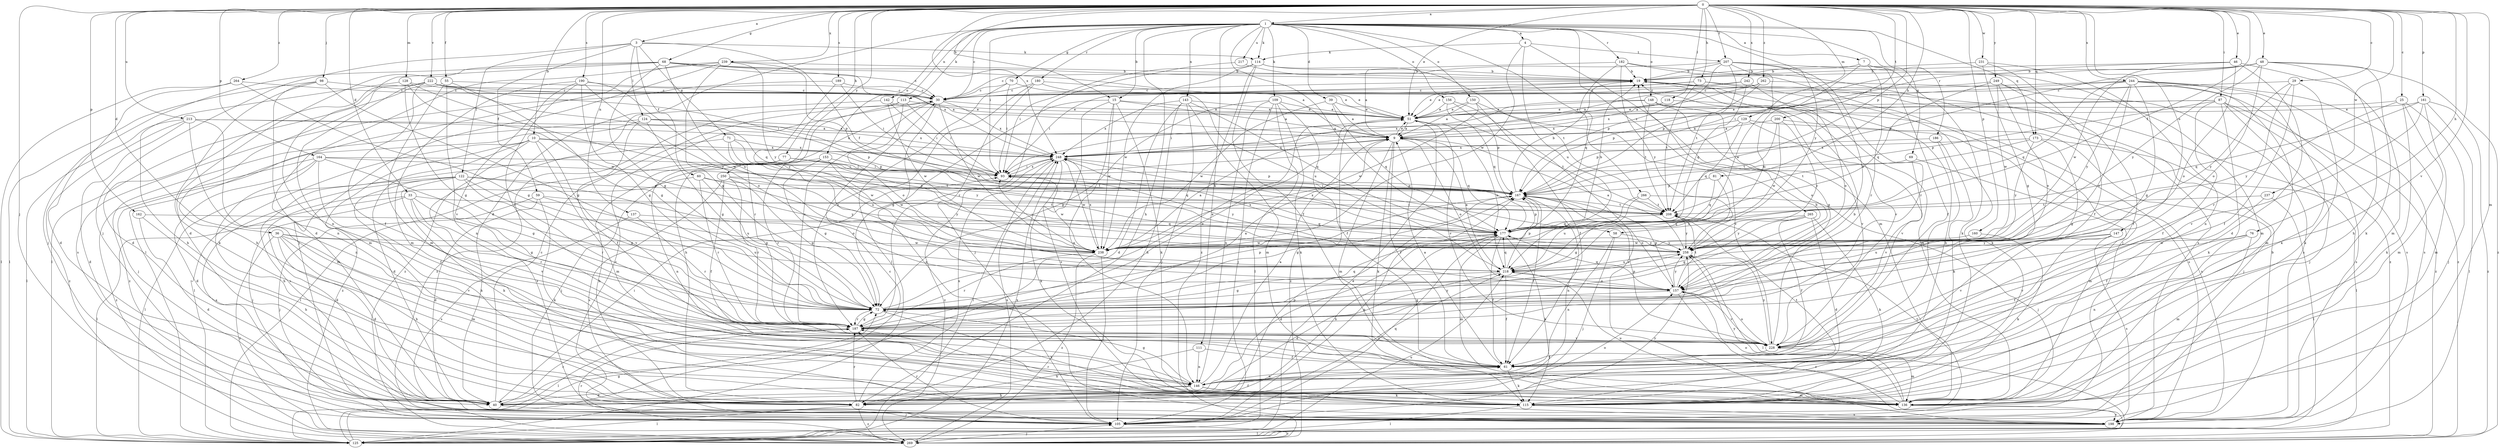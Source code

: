 strict digraph  {
0;
1;
3;
4;
7;
9;
10;
15;
19;
25;
29;
30;
33;
36;
39;
40;
46;
48;
51;
55;
58;
59;
60;
61;
68;
69;
70;
71;
72;
73;
76;
77;
81;
82;
87;
93;
98;
105;
109;
111;
113;
114;
115;
118;
122;
124;
125;
128;
129;
136;
137;
142;
143;
146;
147;
148;
150;
153;
156;
157;
160;
161;
162;
164;
167;
173;
177;
180;
182;
186;
187;
189;
190;
198;
200;
207;
208;
213;
217;
218;
222;
228;
231;
237;
238;
239;
242;
244;
248;
249;
250;
258;
262;
264;
265;
266;
269;
0 -> 1  [label=a];
0 -> 3  [label=a];
0 -> 10  [label=b];
0 -> 15  [label=b];
0 -> 25  [label=c];
0 -> 29  [label=c];
0 -> 33  [label=d];
0 -> 36  [label=d];
0 -> 46  [label=e];
0 -> 48  [label=e];
0 -> 51  [label=e];
0 -> 55  [label=f];
0 -> 58  [label=f];
0 -> 68  [label=g];
0 -> 73  [label=h];
0 -> 76  [label=h];
0 -> 77  [label=h];
0 -> 81  [label=h];
0 -> 87  [label=i];
0 -> 98  [label=j];
0 -> 105  [label=j];
0 -> 118  [label=l];
0 -> 128  [label=m];
0 -> 129  [label=m];
0 -> 136  [label=m];
0 -> 137  [label=n];
0 -> 147  [label=o];
0 -> 160  [label=p];
0 -> 161  [label=p];
0 -> 162  [label=p];
0 -> 164  [label=p];
0 -> 167  [label=p];
0 -> 173  [label=q];
0 -> 189  [label=s];
0 -> 190  [label=s];
0 -> 200  [label=t];
0 -> 207  [label=t];
0 -> 213  [label=u];
0 -> 222  [label=v];
0 -> 228  [label=v];
0 -> 231  [label=w];
0 -> 237  [label=w];
0 -> 239  [label=x];
0 -> 242  [label=x];
0 -> 244  [label=x];
0 -> 248  [label=x];
0 -> 249  [label=y];
0 -> 250  [label=y];
0 -> 262  [label=z];
0 -> 264  [label=z];
1 -> 4  [label=a];
1 -> 7  [label=a];
1 -> 15  [label=b];
1 -> 30  [label=c];
1 -> 39  [label=d];
1 -> 40  [label=d];
1 -> 69  [label=g];
1 -> 70  [label=g];
1 -> 82  [label=h];
1 -> 93  [label=i];
1 -> 109  [label=k];
1 -> 111  [label=k];
1 -> 113  [label=k];
1 -> 114  [label=k];
1 -> 142  [label=n];
1 -> 143  [label=n];
1 -> 148  [label=o];
1 -> 150  [label=o];
1 -> 153  [label=o];
1 -> 156  [label=o];
1 -> 173  [label=q];
1 -> 177  [label=q];
1 -> 180  [label=r];
1 -> 182  [label=r];
1 -> 186  [label=r];
1 -> 217  [label=u];
1 -> 258  [label=y];
1 -> 265  [label=z];
1 -> 266  [label=z];
3 -> 58  [label=f];
3 -> 59  [label=f];
3 -> 60  [label=f];
3 -> 71  [label=g];
3 -> 105  [label=j];
3 -> 114  [label=k];
3 -> 122  [label=l];
3 -> 124  [label=l];
4 -> 114  [label=k];
4 -> 136  [label=m];
4 -> 207  [label=t];
4 -> 218  [label=u];
4 -> 238  [label=w];
7 -> 19  [label=b];
7 -> 61  [label=f];
7 -> 115  [label=k];
7 -> 187  [label=r];
7 -> 218  [label=u];
9 -> 51  [label=e];
9 -> 61  [label=f];
9 -> 115  [label=k];
9 -> 136  [label=m];
9 -> 157  [label=o];
9 -> 177  [label=q];
9 -> 248  [label=x];
10 -> 40  [label=d];
10 -> 125  [label=l];
10 -> 136  [label=m];
10 -> 167  [label=p];
10 -> 198  [label=s];
10 -> 228  [label=v];
10 -> 248  [label=x];
10 -> 269  [label=z];
15 -> 9  [label=a];
15 -> 51  [label=e];
15 -> 72  [label=g];
15 -> 115  [label=k];
15 -> 146  [label=n];
15 -> 198  [label=s];
15 -> 238  [label=w];
19 -> 30  [label=c];
19 -> 51  [label=e];
19 -> 93  [label=i];
19 -> 136  [label=m];
19 -> 228  [label=v];
25 -> 51  [label=e];
25 -> 105  [label=j];
25 -> 115  [label=k];
25 -> 136  [label=m];
25 -> 258  [label=y];
29 -> 30  [label=c];
29 -> 61  [label=f];
29 -> 115  [label=k];
29 -> 187  [label=r];
29 -> 258  [label=y];
30 -> 51  [label=e];
30 -> 82  [label=h];
30 -> 187  [label=r];
30 -> 198  [label=s];
30 -> 238  [label=w];
30 -> 248  [label=x];
33 -> 40  [label=d];
33 -> 72  [label=g];
33 -> 125  [label=l];
33 -> 187  [label=r];
33 -> 208  [label=t];
33 -> 228  [label=v];
36 -> 40  [label=d];
36 -> 82  [label=h];
36 -> 136  [label=m];
36 -> 218  [label=u];
36 -> 228  [label=v];
36 -> 238  [label=w];
36 -> 269  [label=z];
39 -> 9  [label=a];
39 -> 51  [label=e];
39 -> 177  [label=q];
39 -> 238  [label=w];
40 -> 30  [label=c];
40 -> 61  [label=f];
40 -> 93  [label=i];
40 -> 105  [label=j];
40 -> 157  [label=o];
40 -> 187  [label=r];
46 -> 19  [label=b];
46 -> 40  [label=d];
46 -> 136  [label=m];
46 -> 157  [label=o];
46 -> 167  [label=p];
46 -> 238  [label=w];
48 -> 19  [label=b];
48 -> 82  [label=h];
48 -> 93  [label=i];
48 -> 115  [label=k];
48 -> 157  [label=o];
48 -> 167  [label=p];
48 -> 258  [label=y];
48 -> 269  [label=z];
51 -> 9  [label=a];
51 -> 208  [label=t];
51 -> 218  [label=u];
51 -> 228  [label=v];
51 -> 269  [label=z];
55 -> 30  [label=c];
55 -> 72  [label=g];
55 -> 125  [label=l];
55 -> 136  [label=m];
55 -> 146  [label=n];
58 -> 105  [label=j];
58 -> 146  [label=n];
58 -> 258  [label=y];
59 -> 40  [label=d];
59 -> 105  [label=j];
59 -> 115  [label=k];
59 -> 208  [label=t];
59 -> 218  [label=u];
60 -> 72  [label=g];
60 -> 105  [label=j];
60 -> 167  [label=p];
60 -> 187  [label=r];
60 -> 258  [label=y];
61 -> 9  [label=a];
61 -> 115  [label=k];
61 -> 146  [label=n];
68 -> 9  [label=a];
68 -> 19  [label=b];
68 -> 30  [label=c];
68 -> 40  [label=d];
68 -> 72  [label=g];
68 -> 105  [label=j];
68 -> 146  [label=n];
68 -> 218  [label=u];
68 -> 248  [label=x];
69 -> 93  [label=i];
69 -> 136  [label=m];
69 -> 228  [label=v];
70 -> 30  [label=c];
70 -> 51  [label=e];
70 -> 93  [label=i];
70 -> 125  [label=l];
71 -> 198  [label=s];
71 -> 218  [label=u];
71 -> 238  [label=w];
71 -> 248  [label=x];
71 -> 258  [label=y];
72 -> 51  [label=e];
72 -> 115  [label=k];
72 -> 167  [label=p];
72 -> 177  [label=q];
72 -> 187  [label=r];
73 -> 30  [label=c];
73 -> 51  [label=e];
73 -> 115  [label=k];
73 -> 208  [label=t];
73 -> 269  [label=z];
76 -> 136  [label=m];
76 -> 146  [label=n];
76 -> 228  [label=v];
76 -> 238  [label=w];
77 -> 82  [label=h];
77 -> 93  [label=i];
77 -> 125  [label=l];
77 -> 146  [label=n];
77 -> 177  [label=q];
77 -> 208  [label=t];
81 -> 167  [label=p];
81 -> 177  [label=q];
81 -> 218  [label=u];
82 -> 125  [label=l];
82 -> 167  [label=p];
82 -> 187  [label=r];
82 -> 218  [label=u];
82 -> 248  [label=x];
82 -> 269  [label=z];
87 -> 51  [label=e];
87 -> 61  [label=f];
87 -> 105  [label=j];
87 -> 115  [label=k];
87 -> 167  [label=p];
87 -> 198  [label=s];
87 -> 248  [label=x];
87 -> 269  [label=z];
93 -> 167  [label=p];
93 -> 238  [label=w];
93 -> 248  [label=x];
93 -> 258  [label=y];
98 -> 30  [label=c];
98 -> 72  [label=g];
98 -> 115  [label=k];
98 -> 125  [label=l];
98 -> 146  [label=n];
105 -> 30  [label=c];
105 -> 167  [label=p];
105 -> 177  [label=q];
105 -> 187  [label=r];
105 -> 208  [label=t];
105 -> 258  [label=y];
105 -> 269  [label=z];
109 -> 51  [label=e];
109 -> 61  [label=f];
109 -> 72  [label=g];
109 -> 105  [label=j];
109 -> 115  [label=k];
109 -> 125  [label=l];
109 -> 146  [label=n];
111 -> 61  [label=f];
111 -> 82  [label=h];
111 -> 146  [label=n];
113 -> 51  [label=e];
113 -> 93  [label=i];
113 -> 157  [label=o];
113 -> 187  [label=r];
113 -> 269  [label=z];
114 -> 19  [label=b];
114 -> 61  [label=f];
114 -> 93  [label=i];
114 -> 208  [label=t];
114 -> 238  [label=w];
114 -> 269  [label=z];
115 -> 19  [label=b];
115 -> 125  [label=l];
115 -> 187  [label=r];
115 -> 198  [label=s];
118 -> 51  [label=e];
118 -> 198  [label=s];
118 -> 248  [label=x];
122 -> 72  [label=g];
122 -> 82  [label=h];
122 -> 115  [label=k];
122 -> 125  [label=l];
122 -> 157  [label=o];
122 -> 167  [label=p];
122 -> 187  [label=r];
122 -> 198  [label=s];
124 -> 9  [label=a];
124 -> 61  [label=f];
124 -> 72  [label=g];
124 -> 105  [label=j];
124 -> 167  [label=p];
124 -> 248  [label=x];
124 -> 269  [label=z];
125 -> 30  [label=c];
125 -> 51  [label=e];
125 -> 72  [label=g];
125 -> 218  [label=u];
125 -> 248  [label=x];
128 -> 30  [label=c];
128 -> 72  [label=g];
128 -> 82  [label=h];
128 -> 238  [label=w];
128 -> 258  [label=y];
129 -> 9  [label=a];
129 -> 167  [label=p];
129 -> 177  [label=q];
129 -> 198  [label=s];
129 -> 228  [label=v];
136 -> 157  [label=o];
136 -> 198  [label=s];
136 -> 218  [label=u];
136 -> 258  [label=y];
137 -> 177  [label=q];
137 -> 187  [label=r];
137 -> 198  [label=s];
142 -> 51  [label=e];
142 -> 93  [label=i];
142 -> 238  [label=w];
142 -> 269  [label=z];
143 -> 40  [label=d];
143 -> 51  [label=e];
143 -> 82  [label=h];
143 -> 105  [label=j];
143 -> 136  [label=m];
143 -> 177  [label=q];
143 -> 248  [label=x];
146 -> 9  [label=a];
146 -> 40  [label=d];
146 -> 72  [label=g];
146 -> 82  [label=h];
146 -> 115  [label=k];
146 -> 136  [label=m];
146 -> 208  [label=t];
147 -> 61  [label=f];
147 -> 198  [label=s];
147 -> 218  [label=u];
147 -> 228  [label=v];
147 -> 258  [label=y];
148 -> 51  [label=e];
148 -> 72  [label=g];
148 -> 93  [label=i];
148 -> 157  [label=o];
148 -> 208  [label=t];
148 -> 228  [label=v];
150 -> 9  [label=a];
150 -> 51  [label=e];
150 -> 61  [label=f];
150 -> 228  [label=v];
150 -> 238  [label=w];
153 -> 72  [label=g];
153 -> 93  [label=i];
153 -> 105  [label=j];
153 -> 187  [label=r];
153 -> 238  [label=w];
156 -> 51  [label=e];
156 -> 167  [label=p];
156 -> 177  [label=q];
156 -> 198  [label=s];
157 -> 72  [label=g];
157 -> 167  [label=p];
157 -> 177  [label=q];
157 -> 208  [label=t];
157 -> 228  [label=v];
157 -> 258  [label=y];
157 -> 269  [label=z];
160 -> 115  [label=k];
160 -> 238  [label=w];
161 -> 51  [label=e];
161 -> 125  [label=l];
161 -> 136  [label=m];
161 -> 177  [label=q];
161 -> 228  [label=v];
161 -> 269  [label=z];
162 -> 40  [label=d];
162 -> 82  [label=h];
162 -> 177  [label=q];
164 -> 40  [label=d];
164 -> 61  [label=f];
164 -> 72  [label=g];
164 -> 82  [label=h];
164 -> 93  [label=i];
164 -> 208  [label=t];
164 -> 269  [label=z];
167 -> 19  [label=b];
167 -> 61  [label=f];
167 -> 72  [label=g];
167 -> 93  [label=i];
167 -> 146  [label=n];
167 -> 157  [label=o];
167 -> 208  [label=t];
173 -> 72  [label=g];
173 -> 125  [label=l];
173 -> 208  [label=t];
173 -> 248  [label=x];
173 -> 258  [label=y];
177 -> 19  [label=b];
177 -> 40  [label=d];
177 -> 61  [label=f];
177 -> 82  [label=h];
177 -> 115  [label=k];
177 -> 136  [label=m];
177 -> 167  [label=p];
177 -> 238  [label=w];
177 -> 248  [label=x];
177 -> 258  [label=y];
180 -> 30  [label=c];
180 -> 51  [label=e];
180 -> 105  [label=j];
180 -> 187  [label=r];
180 -> 218  [label=u];
182 -> 9  [label=a];
182 -> 19  [label=b];
182 -> 105  [label=j];
182 -> 177  [label=q];
182 -> 198  [label=s];
182 -> 258  [label=y];
186 -> 115  [label=k];
186 -> 228  [label=v];
186 -> 248  [label=x];
187 -> 9  [label=a];
187 -> 19  [label=b];
187 -> 51  [label=e];
187 -> 72  [label=g];
187 -> 125  [label=l];
187 -> 228  [label=v];
187 -> 258  [label=y];
189 -> 30  [label=c];
189 -> 93  [label=i];
189 -> 198  [label=s];
189 -> 258  [label=y];
190 -> 30  [label=c];
190 -> 72  [label=g];
190 -> 136  [label=m];
190 -> 157  [label=o];
190 -> 187  [label=r];
190 -> 228  [label=v];
190 -> 238  [label=w];
198 -> 19  [label=b];
198 -> 125  [label=l];
200 -> 9  [label=a];
200 -> 105  [label=j];
200 -> 208  [label=t];
200 -> 238  [label=w];
200 -> 258  [label=y];
207 -> 19  [label=b];
207 -> 30  [label=c];
207 -> 136  [label=m];
207 -> 167  [label=p];
207 -> 187  [label=r];
207 -> 208  [label=t];
207 -> 218  [label=u];
207 -> 238  [label=w];
208 -> 177  [label=q];
208 -> 258  [label=y];
213 -> 9  [label=a];
213 -> 40  [label=d];
213 -> 125  [label=l];
213 -> 136  [label=m];
213 -> 146  [label=n];
213 -> 248  [label=x];
213 -> 269  [label=z];
217 -> 19  [label=b];
217 -> 187  [label=r];
218 -> 9  [label=a];
218 -> 40  [label=d];
218 -> 61  [label=f];
218 -> 72  [label=g];
218 -> 157  [label=o];
218 -> 167  [label=p];
218 -> 177  [label=q];
222 -> 9  [label=a];
222 -> 30  [label=c];
222 -> 40  [label=d];
222 -> 61  [label=f];
222 -> 82  [label=h];
222 -> 93  [label=i];
222 -> 136  [label=m];
222 -> 177  [label=q];
228 -> 19  [label=b];
228 -> 61  [label=f];
228 -> 136  [label=m];
228 -> 157  [label=o];
228 -> 167  [label=p];
228 -> 258  [label=y];
231 -> 19  [label=b];
231 -> 61  [label=f];
231 -> 72  [label=g];
231 -> 146  [label=n];
237 -> 61  [label=f];
237 -> 125  [label=l];
237 -> 208  [label=t];
238 -> 9  [label=a];
238 -> 93  [label=i];
238 -> 105  [label=j];
238 -> 187  [label=r];
238 -> 248  [label=x];
238 -> 269  [label=z];
239 -> 19  [label=b];
239 -> 40  [label=d];
239 -> 72  [label=g];
239 -> 105  [label=j];
239 -> 125  [label=l];
239 -> 167  [label=p];
239 -> 258  [label=y];
242 -> 9  [label=a];
242 -> 30  [label=c];
242 -> 157  [label=o];
242 -> 177  [label=q];
244 -> 30  [label=c];
244 -> 72  [label=g];
244 -> 115  [label=k];
244 -> 136  [label=m];
244 -> 157  [label=o];
244 -> 177  [label=q];
244 -> 198  [label=s];
244 -> 248  [label=x];
244 -> 258  [label=y];
244 -> 269  [label=z];
248 -> 93  [label=i];
248 -> 115  [label=k];
248 -> 125  [label=l];
248 -> 167  [label=p];
248 -> 238  [label=w];
248 -> 269  [label=z];
249 -> 30  [label=c];
249 -> 61  [label=f];
249 -> 157  [label=o];
249 -> 177  [label=q];
249 -> 198  [label=s];
249 -> 238  [label=w];
250 -> 61  [label=f];
250 -> 72  [label=g];
250 -> 167  [label=p];
250 -> 187  [label=r];
250 -> 198  [label=s];
250 -> 258  [label=y];
258 -> 9  [label=a];
258 -> 125  [label=l];
258 -> 218  [label=u];
258 -> 248  [label=x];
262 -> 9  [label=a];
262 -> 30  [label=c];
262 -> 167  [label=p];
262 -> 198  [label=s];
264 -> 30  [label=c];
264 -> 40  [label=d];
264 -> 72  [label=g];
264 -> 125  [label=l];
265 -> 40  [label=d];
265 -> 61  [label=f];
265 -> 72  [label=g];
265 -> 115  [label=k];
265 -> 177  [label=q];
265 -> 258  [label=y];
266 -> 72  [label=g];
266 -> 105  [label=j];
266 -> 208  [label=t];
266 -> 218  [label=u];
269 -> 105  [label=j];
269 -> 187  [label=r];
269 -> 248  [label=x];
}
